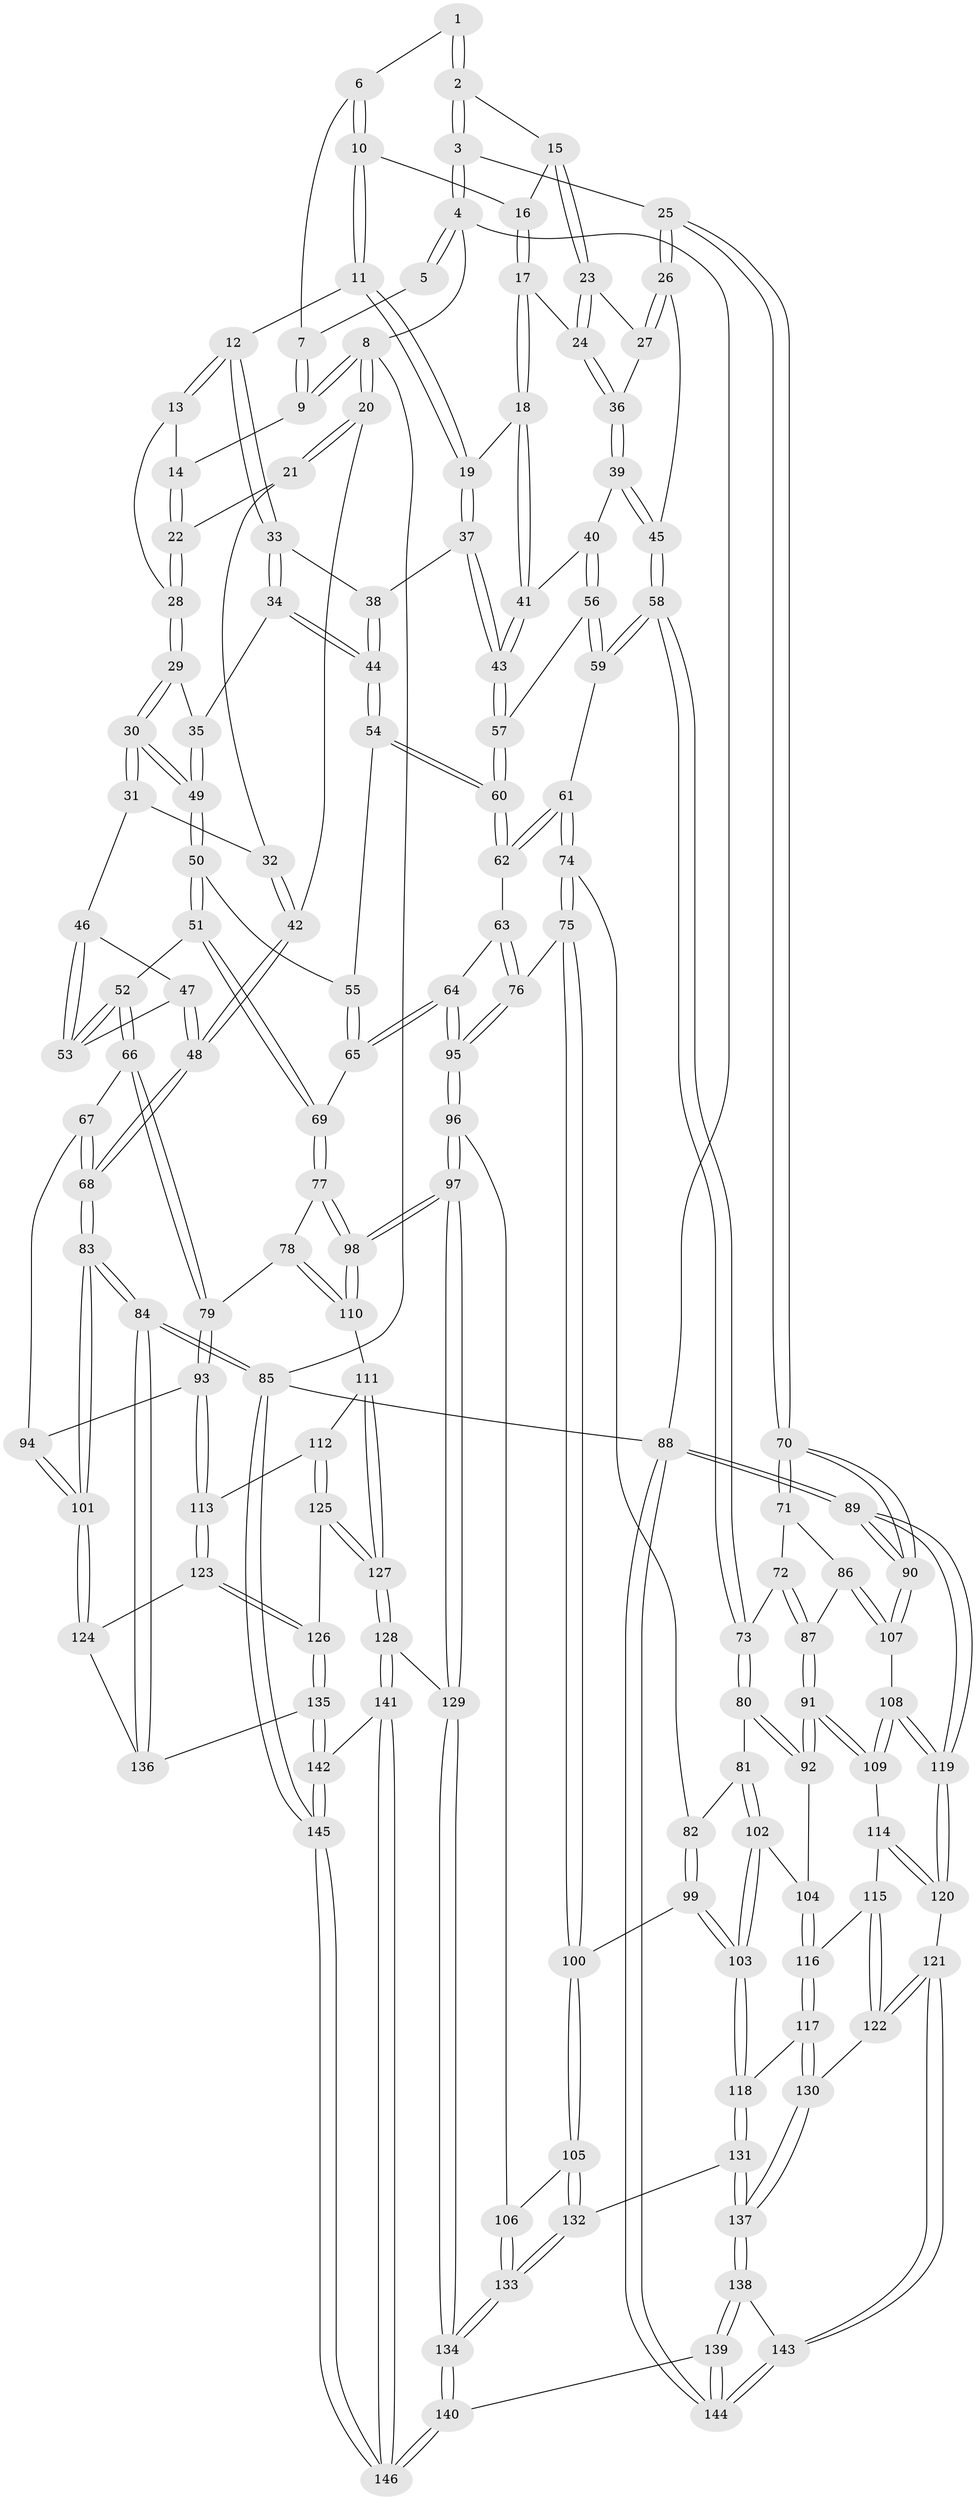 // Generated by graph-tools (version 1.1) at 2025/51/03/09/25 03:51:08]
// undirected, 146 vertices, 362 edges
graph export_dot {
graph [start="1"]
  node [color=gray90,style=filled];
  1 [pos="+0.7898279845025937+0.04209404001743516"];
  2 [pos="+0.8162791310135977+0.08704681563273849"];
  3 [pos="+1+0"];
  4 [pos="+1+0"];
  5 [pos="+0.7426510760943146+0"];
  6 [pos="+0.6010736190236805+0"];
  7 [pos="+0.5626022823902369+0"];
  8 [pos="+0+0"];
  9 [pos="+0.314968145692617+0"];
  10 [pos="+0.6060662606744498+0"];
  11 [pos="+0.5232873525909412+0.19089437707077062"];
  12 [pos="+0.49010921533447455+0.20073957195868228"];
  13 [pos="+0.4508673941476029+0.15182641134283575"];
  14 [pos="+0.30749418581513754+0"];
  15 [pos="+0.8063448528120482+0.0988123464534146"];
  16 [pos="+0.671790141036664+0.08158865221901282"];
  17 [pos="+0.669488378416521+0.22381023050469864"];
  18 [pos="+0.6543528922502927+0.2299422494385157"];
  19 [pos="+0.6432658490170066+0.23276034026079007"];
  20 [pos="+0+0"];
  21 [pos="+0.19363935580726865+0.14752140985396908"];
  22 [pos="+0.22754794783442944+0.12492271215392631"];
  23 [pos="+0.8020045389318514+0.14356427641484057"];
  24 [pos="+0.6830289677828312+0.2267821380113709"];
  25 [pos="+1+0.27142456729554154"];
  26 [pos="+1+0.3074537414052706"];
  27 [pos="+0.8590756394654225+0.22896178774970288"];
  28 [pos="+0.29241014976522783+0.20581663310418827"];
  29 [pos="+0.3039396886480824+0.22369317613078593"];
  30 [pos="+0.2284432614390418+0.33752732936803675"];
  31 [pos="+0.16077780800384253+0.2859021080075139"];
  32 [pos="+0.14897652738024852+0.23126344075457958"];
  33 [pos="+0.4835531501638996+0.21211689032607106"];
  34 [pos="+0.38472674412719854+0.2891152307535789"];
  35 [pos="+0.3809573036446557+0.2879440294265853"];
  36 [pos="+0.7501383930802168+0.28180124179032184"];
  37 [pos="+0.5885541297048593+0.3604802128649586"];
  38 [pos="+0.5257416233739566+0.3152999961242596"];
  39 [pos="+0.764543742311524+0.35164507553718705"];
  40 [pos="+0.7262932988981612+0.36777882700682424"];
  41 [pos="+0.6803488584090245+0.3549863908927867"];
  42 [pos="+0+0.3110694466456552"];
  43 [pos="+0.5907794686447542+0.3757595733607755"];
  44 [pos="+0.41940408542336133+0.39590935606492267"];
  45 [pos="+0.872920702368803+0.4347838574849632"];
  46 [pos="+0.15870691152912234+0.2892754404461294"];
  47 [pos="+0.0034355366480991315+0.4076138192841709"];
  48 [pos="+0+0.37719399459239955"];
  49 [pos="+0.24718915458207344+0.3725447171932275"];
  50 [pos="+0.24258698686861915+0.45047348427384737"];
  51 [pos="+0.2017254294832149+0.49106091443789274"];
  52 [pos="+0.1858569379037297+0.49425059733237114"];
  53 [pos="+0.1290064463423197+0.4535425196654539"];
  54 [pos="+0.4213765250421948+0.4180006266864072"];
  55 [pos="+0.3811242781793452+0.4433334028938174"];
  56 [pos="+0.6741003350678842+0.44144688817157407"];
  57 [pos="+0.5899587771104646+0.3804245343696833"];
  58 [pos="+0.8326931529617981+0.5127750547714484"];
  59 [pos="+0.6957062048755345+0.5086831210162519"];
  60 [pos="+0.5093222636991532+0.46400836316048305"];
  61 [pos="+0.6521902147883668+0.5420958534406475"];
  62 [pos="+0.5134861234317709+0.47598301573779545"];
  63 [pos="+0.5042444291279731+0.5088817698707109"];
  64 [pos="+0.4219219256250805+0.622175760687858"];
  65 [pos="+0.36924791789367695+0.6030643938290171"];
  66 [pos="+0.12719664414230492+0.596301299492287"];
  67 [pos="+0.06558397757080908+0.6021530027312059"];
  68 [pos="+0+0.49971810372497716"];
  69 [pos="+0.3166685652230871+0.612232874913882"];
  70 [pos="+1+0.5094059113042059"];
  71 [pos="+0.9646736492319268+0.6009206968983812"];
  72 [pos="+0.8712663968511705+0.5632272869341853"];
  73 [pos="+0.8389079767722182+0.5421132489881847"];
  74 [pos="+0.6392373849594039+0.6159861733061478"];
  75 [pos="+0.5865824434068394+0.6576285182106419"];
  76 [pos="+0.5757977539520658+0.6571044760162228"];
  77 [pos="+0.29284216472554886+0.6562944534241435"];
  78 [pos="+0.23210539169216327+0.6962454334371502"];
  79 [pos="+0.15763925674774973+0.6742969990781751"];
  80 [pos="+0.8114201327733075+0.6182088745780288"];
  81 [pos="+0.7545696879992383+0.6678881664405564"];
  82 [pos="+0.7086435728858371+0.6538086178722609"];
  83 [pos="+0+0.7888447906341001"];
  84 [pos="+0+1"];
  85 [pos="+0+1"];
  86 [pos="+0.9605192667676054+0.6939948498231893"];
  87 [pos="+0.9310956002284434+0.6977297818650633"];
  88 [pos="+1+1"];
  89 [pos="+1+0.9897007495916033"];
  90 [pos="+1+0.7499756588008683"];
  91 [pos="+0.8867601132377337+0.7199793945629757"];
  92 [pos="+0.8812622017751115+0.7163131454278264"];
  93 [pos="+0.12395797382801654+0.7246132667967141"];
  94 [pos="+0.029283848851181685+0.6952989787353048"];
  95 [pos="+0.46622932988328464+0.6901248436095666"];
  96 [pos="+0.446768359471965+0.7661518537451554"];
  97 [pos="+0.4045904477688465+0.81810003673969"];
  98 [pos="+0.36688059628108366+0.7721817365355941"];
  99 [pos="+0.6475299548330569+0.7571710636615666"];
  100 [pos="+0.6276470131667765+0.75606429410305"];
  101 [pos="+0+0.7779576077870205"];
  102 [pos="+0.7553895913308417+0.7106248315086606"];
  103 [pos="+0.7222976212237686+0.776025225560051"];
  104 [pos="+0.8038907537630734+0.7336334880594833"];
  105 [pos="+0.6096580328340694+0.7814585723648906"];
  106 [pos="+0.5796106891309499+0.798276428565871"];
  107 [pos="+0.98100142446802+0.7050577517833994"];
  108 [pos="+0.9470389723620581+0.7971028116302132"];
  109 [pos="+0.8865525733485644+0.7269299802244742"];
  110 [pos="+0.23618255051533066+0.7166417740184917"];
  111 [pos="+0.23883334803964532+0.7675344987663355"];
  112 [pos="+0.19936064825350835+0.7827762771626243"];
  113 [pos="+0.12056879128369422+0.7428802262792858"];
  114 [pos="+0.8811503861780088+0.7383269144316257"];
  115 [pos="+0.8694214291872032+0.751470931482995"];
  116 [pos="+0.8251455211586523+0.7877222006089024"];
  117 [pos="+0.8149909214648584+0.8147238837548162"];
  118 [pos="+0.7385600004024054+0.8156978718931035"];
  119 [pos="+0.9632685809964189+0.8710395958875979"];
  120 [pos="+0.9061932164326161+0.8768047175997785"];
  121 [pos="+0.9011890719107366+0.8781266490586946"];
  122 [pos="+0.8701120178032906+0.8618106835059061"];
  123 [pos="+0.11201661336252629+0.760396483801204"];
  124 [pos="+0.013211924147341635+0.8026758124684644"];
  125 [pos="+0.15849256992900013+0.8433227486821261"];
  126 [pos="+0.15075520832933736+0.8469144187159191"];
  127 [pos="+0.2921757073210327+0.8399282318413431"];
  128 [pos="+0.3259536279724247+0.8630408765964404"];
  129 [pos="+0.39858438175915145+0.8351561430365657"];
  130 [pos="+0.8670414960148982+0.8605098535009104"];
  131 [pos="+0.7311167198872912+0.8365521060128365"];
  132 [pos="+0.6558935426743575+0.8635283352332991"];
  133 [pos="+0.5542906996782692+1"];
  134 [pos="+0.5536035303491041+1"];
  135 [pos="+0.1304438896844755+0.8924645177956729"];
  136 [pos="+0.0831779880838136+0.8796734795513066"];
  137 [pos="+0.7506163490116345+0.9098810760797841"];
  138 [pos="+0.7493172750360956+0.9225240579854186"];
  139 [pos="+0.6564856489653305+1"];
  140 [pos="+0.599316986093077+1"];
  141 [pos="+0.30117869145235066+0.9051914379351864"];
  142 [pos="+0.1315011823783011+0.8948519356347656"];
  143 [pos="+0.8791089861200438+0.9179994440547469"];
  144 [pos="+0.763714993116007+1"];
  145 [pos="+0.15899826141332507+1"];
  146 [pos="+0.19817995942796662+1"];
  1 -- 2;
  1 -- 2;
  1 -- 6;
  2 -- 3;
  2 -- 3;
  2 -- 15;
  3 -- 4;
  3 -- 4;
  3 -- 25;
  4 -- 5;
  4 -- 5;
  4 -- 8;
  4 -- 88;
  5 -- 7;
  6 -- 7;
  6 -- 10;
  6 -- 10;
  7 -- 9;
  7 -- 9;
  8 -- 9;
  8 -- 9;
  8 -- 20;
  8 -- 20;
  8 -- 85;
  9 -- 14;
  10 -- 11;
  10 -- 11;
  10 -- 16;
  11 -- 12;
  11 -- 19;
  11 -- 19;
  12 -- 13;
  12 -- 13;
  12 -- 33;
  12 -- 33;
  13 -- 14;
  13 -- 28;
  14 -- 22;
  14 -- 22;
  15 -- 16;
  15 -- 23;
  15 -- 23;
  16 -- 17;
  16 -- 17;
  17 -- 18;
  17 -- 18;
  17 -- 24;
  18 -- 19;
  18 -- 41;
  18 -- 41;
  19 -- 37;
  19 -- 37;
  20 -- 21;
  20 -- 21;
  20 -- 42;
  21 -- 22;
  21 -- 32;
  22 -- 28;
  22 -- 28;
  23 -- 24;
  23 -- 24;
  23 -- 27;
  24 -- 36;
  24 -- 36;
  25 -- 26;
  25 -- 26;
  25 -- 70;
  25 -- 70;
  26 -- 27;
  26 -- 27;
  26 -- 45;
  27 -- 36;
  28 -- 29;
  28 -- 29;
  29 -- 30;
  29 -- 30;
  29 -- 35;
  30 -- 31;
  30 -- 31;
  30 -- 49;
  30 -- 49;
  31 -- 32;
  31 -- 46;
  32 -- 42;
  32 -- 42;
  33 -- 34;
  33 -- 34;
  33 -- 38;
  34 -- 35;
  34 -- 44;
  34 -- 44;
  35 -- 49;
  35 -- 49;
  36 -- 39;
  36 -- 39;
  37 -- 38;
  37 -- 43;
  37 -- 43;
  38 -- 44;
  38 -- 44;
  39 -- 40;
  39 -- 45;
  39 -- 45;
  40 -- 41;
  40 -- 56;
  40 -- 56;
  41 -- 43;
  41 -- 43;
  42 -- 48;
  42 -- 48;
  43 -- 57;
  43 -- 57;
  44 -- 54;
  44 -- 54;
  45 -- 58;
  45 -- 58;
  46 -- 47;
  46 -- 53;
  46 -- 53;
  47 -- 48;
  47 -- 48;
  47 -- 53;
  48 -- 68;
  48 -- 68;
  49 -- 50;
  49 -- 50;
  50 -- 51;
  50 -- 51;
  50 -- 55;
  51 -- 52;
  51 -- 69;
  51 -- 69;
  52 -- 53;
  52 -- 53;
  52 -- 66;
  52 -- 66;
  54 -- 55;
  54 -- 60;
  54 -- 60;
  55 -- 65;
  55 -- 65;
  56 -- 57;
  56 -- 59;
  56 -- 59;
  57 -- 60;
  57 -- 60;
  58 -- 59;
  58 -- 59;
  58 -- 73;
  58 -- 73;
  59 -- 61;
  60 -- 62;
  60 -- 62;
  61 -- 62;
  61 -- 62;
  61 -- 74;
  61 -- 74;
  62 -- 63;
  63 -- 64;
  63 -- 76;
  63 -- 76;
  64 -- 65;
  64 -- 65;
  64 -- 95;
  64 -- 95;
  65 -- 69;
  66 -- 67;
  66 -- 79;
  66 -- 79;
  67 -- 68;
  67 -- 68;
  67 -- 94;
  68 -- 83;
  68 -- 83;
  69 -- 77;
  69 -- 77;
  70 -- 71;
  70 -- 71;
  70 -- 90;
  70 -- 90;
  71 -- 72;
  71 -- 86;
  72 -- 73;
  72 -- 87;
  72 -- 87;
  73 -- 80;
  73 -- 80;
  74 -- 75;
  74 -- 75;
  74 -- 82;
  75 -- 76;
  75 -- 100;
  75 -- 100;
  76 -- 95;
  76 -- 95;
  77 -- 78;
  77 -- 98;
  77 -- 98;
  78 -- 79;
  78 -- 110;
  78 -- 110;
  79 -- 93;
  79 -- 93;
  80 -- 81;
  80 -- 92;
  80 -- 92;
  81 -- 82;
  81 -- 102;
  81 -- 102;
  82 -- 99;
  82 -- 99;
  83 -- 84;
  83 -- 84;
  83 -- 101;
  83 -- 101;
  84 -- 85;
  84 -- 85;
  84 -- 136;
  84 -- 136;
  85 -- 145;
  85 -- 145;
  85 -- 88;
  86 -- 87;
  86 -- 107;
  86 -- 107;
  87 -- 91;
  87 -- 91;
  88 -- 89;
  88 -- 89;
  88 -- 144;
  88 -- 144;
  89 -- 90;
  89 -- 90;
  89 -- 119;
  89 -- 119;
  90 -- 107;
  90 -- 107;
  91 -- 92;
  91 -- 92;
  91 -- 109;
  91 -- 109;
  92 -- 104;
  93 -- 94;
  93 -- 113;
  93 -- 113;
  94 -- 101;
  94 -- 101;
  95 -- 96;
  95 -- 96;
  96 -- 97;
  96 -- 97;
  96 -- 106;
  97 -- 98;
  97 -- 98;
  97 -- 129;
  97 -- 129;
  98 -- 110;
  98 -- 110;
  99 -- 100;
  99 -- 103;
  99 -- 103;
  100 -- 105;
  100 -- 105;
  101 -- 124;
  101 -- 124;
  102 -- 103;
  102 -- 103;
  102 -- 104;
  103 -- 118;
  103 -- 118;
  104 -- 116;
  104 -- 116;
  105 -- 106;
  105 -- 132;
  105 -- 132;
  106 -- 133;
  106 -- 133;
  107 -- 108;
  108 -- 109;
  108 -- 109;
  108 -- 119;
  108 -- 119;
  109 -- 114;
  110 -- 111;
  111 -- 112;
  111 -- 127;
  111 -- 127;
  112 -- 113;
  112 -- 125;
  112 -- 125;
  113 -- 123;
  113 -- 123;
  114 -- 115;
  114 -- 120;
  114 -- 120;
  115 -- 116;
  115 -- 122;
  115 -- 122;
  116 -- 117;
  116 -- 117;
  117 -- 118;
  117 -- 130;
  117 -- 130;
  118 -- 131;
  118 -- 131;
  119 -- 120;
  119 -- 120;
  120 -- 121;
  121 -- 122;
  121 -- 122;
  121 -- 143;
  121 -- 143;
  122 -- 130;
  123 -- 124;
  123 -- 126;
  123 -- 126;
  124 -- 136;
  125 -- 126;
  125 -- 127;
  125 -- 127;
  126 -- 135;
  126 -- 135;
  127 -- 128;
  127 -- 128;
  128 -- 129;
  128 -- 141;
  128 -- 141;
  129 -- 134;
  129 -- 134;
  130 -- 137;
  130 -- 137;
  131 -- 132;
  131 -- 137;
  131 -- 137;
  132 -- 133;
  132 -- 133;
  133 -- 134;
  133 -- 134;
  134 -- 140;
  134 -- 140;
  135 -- 136;
  135 -- 142;
  135 -- 142;
  137 -- 138;
  137 -- 138;
  138 -- 139;
  138 -- 139;
  138 -- 143;
  139 -- 140;
  139 -- 144;
  139 -- 144;
  140 -- 146;
  140 -- 146;
  141 -- 142;
  141 -- 146;
  141 -- 146;
  142 -- 145;
  142 -- 145;
  143 -- 144;
  143 -- 144;
  145 -- 146;
  145 -- 146;
}
